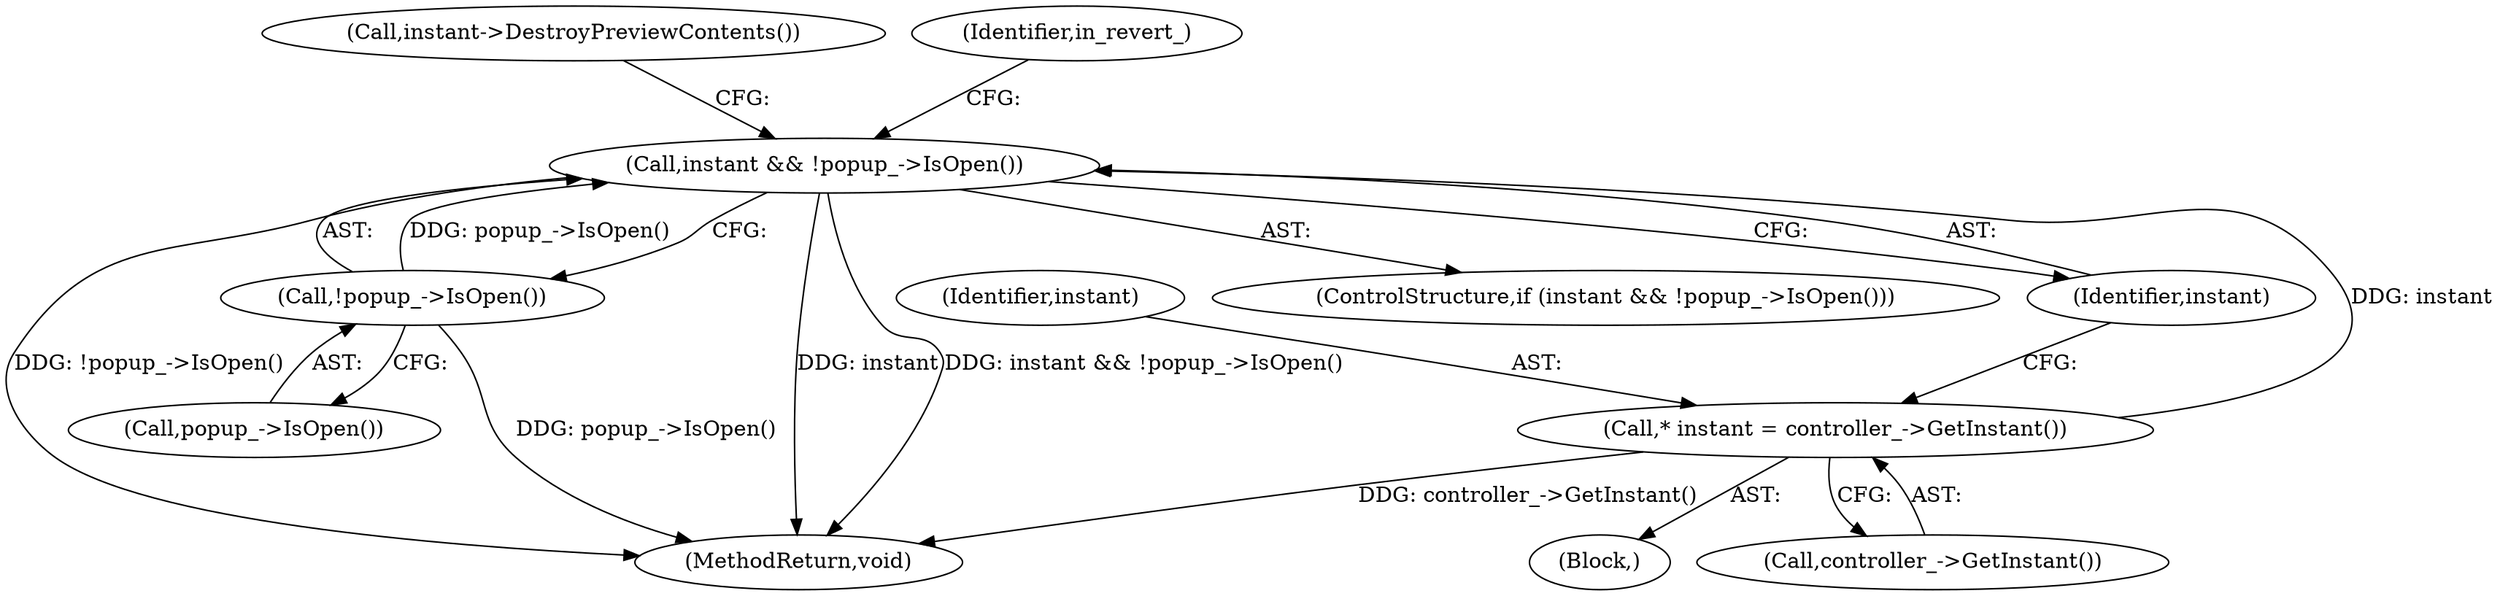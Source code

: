 digraph "0_Chrome_0e9e87823285d504a210dcce2eabdc847f230f09_0@pointer" {
"1000268" [label="(Call,instant && !popup_->IsOpen())"];
"1000264" [label="(Call,* instant = controller_->GetInstant())"];
"1000270" [label="(Call,!popup_->IsOpen())"];
"1000272" [label="(Call,instant->DestroyPreviewContents())"];
"1000264" [label="(Call,* instant = controller_->GetInstant())"];
"1000276" [label="(MethodReturn,void)"];
"1000108" [label="(Block,)"];
"1000270" [label="(Call,!popup_->IsOpen())"];
"1000266" [label="(Call,controller_->GetInstant())"];
"1000265" [label="(Identifier,instant)"];
"1000271" [label="(Call,popup_->IsOpen())"];
"1000267" [label="(ControlStructure,if (instant && !popup_->IsOpen()))"];
"1000269" [label="(Identifier,instant)"];
"1000274" [label="(Identifier,in_revert_)"];
"1000268" [label="(Call,instant && !popup_->IsOpen())"];
"1000268" -> "1000267"  [label="AST: "];
"1000268" -> "1000269"  [label="CFG: "];
"1000268" -> "1000270"  [label="CFG: "];
"1000269" -> "1000268"  [label="AST: "];
"1000270" -> "1000268"  [label="AST: "];
"1000272" -> "1000268"  [label="CFG: "];
"1000274" -> "1000268"  [label="CFG: "];
"1000268" -> "1000276"  [label="DDG: instant"];
"1000268" -> "1000276"  [label="DDG: instant && !popup_->IsOpen()"];
"1000268" -> "1000276"  [label="DDG: !popup_->IsOpen()"];
"1000264" -> "1000268"  [label="DDG: instant"];
"1000270" -> "1000268"  [label="DDG: popup_->IsOpen()"];
"1000264" -> "1000108"  [label="AST: "];
"1000264" -> "1000266"  [label="CFG: "];
"1000265" -> "1000264"  [label="AST: "];
"1000266" -> "1000264"  [label="AST: "];
"1000269" -> "1000264"  [label="CFG: "];
"1000264" -> "1000276"  [label="DDG: controller_->GetInstant()"];
"1000270" -> "1000271"  [label="CFG: "];
"1000271" -> "1000270"  [label="AST: "];
"1000270" -> "1000276"  [label="DDG: popup_->IsOpen()"];
}
